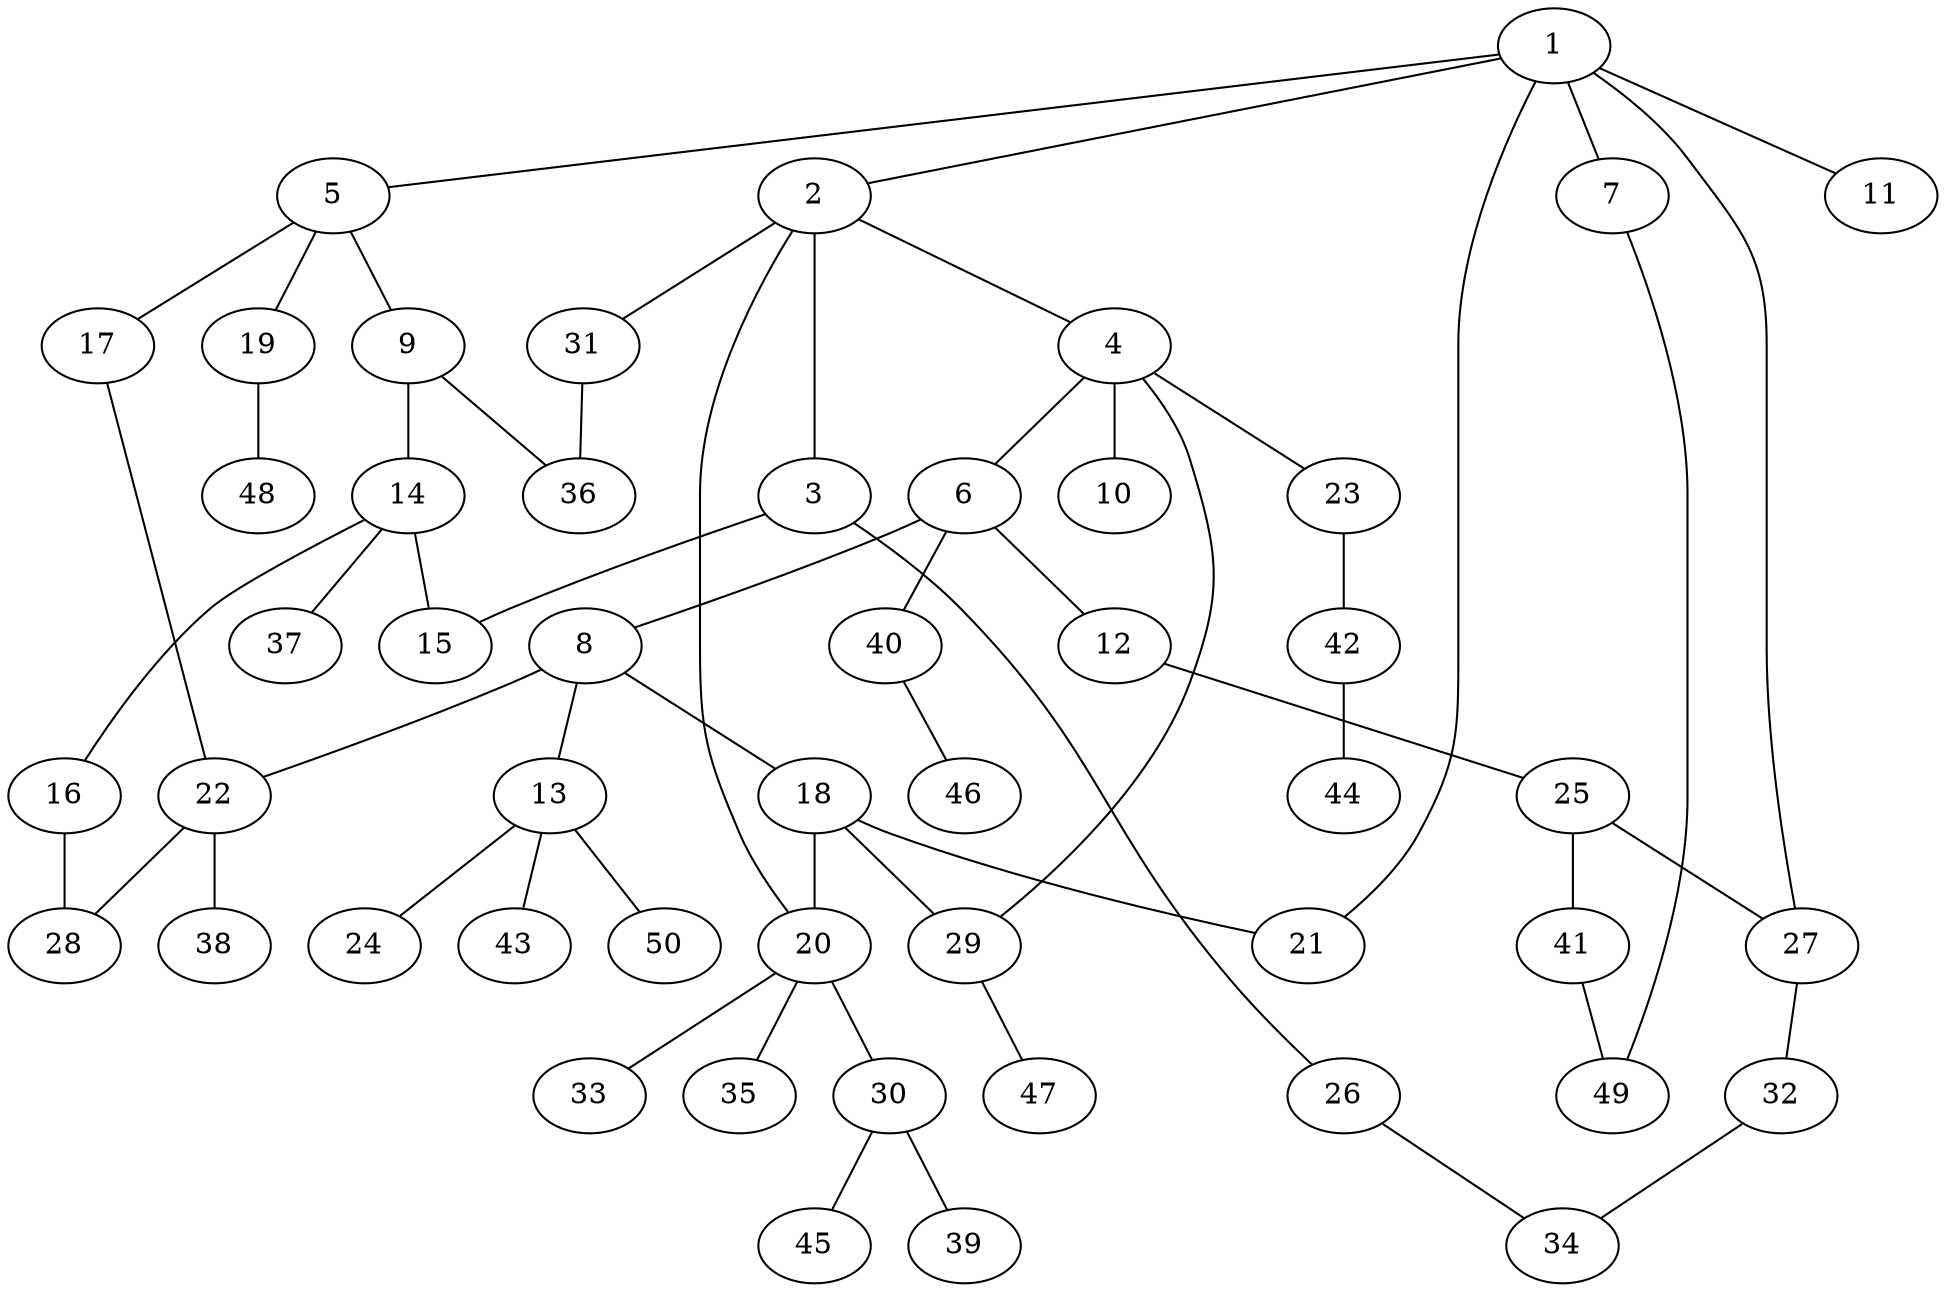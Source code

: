 graph graphname {1--2
1--5
1--7
1--11
1--21
1--27
2--3
2--4
2--20
2--31
3--15
3--26
4--6
4--10
4--23
4--29
5--9
5--17
5--19
6--8
6--12
6--40
7--49
8--13
8--18
8--22
9--14
9--36
12--25
13--24
13--43
13--50
14--15
14--16
14--37
16--28
17--22
18--20
18--21
18--29
19--48
20--30
20--33
20--35
22--28
22--38
23--42
25--27
25--41
26--34
27--32
29--47
30--39
30--45
31--36
32--34
40--46
41--49
42--44
}
